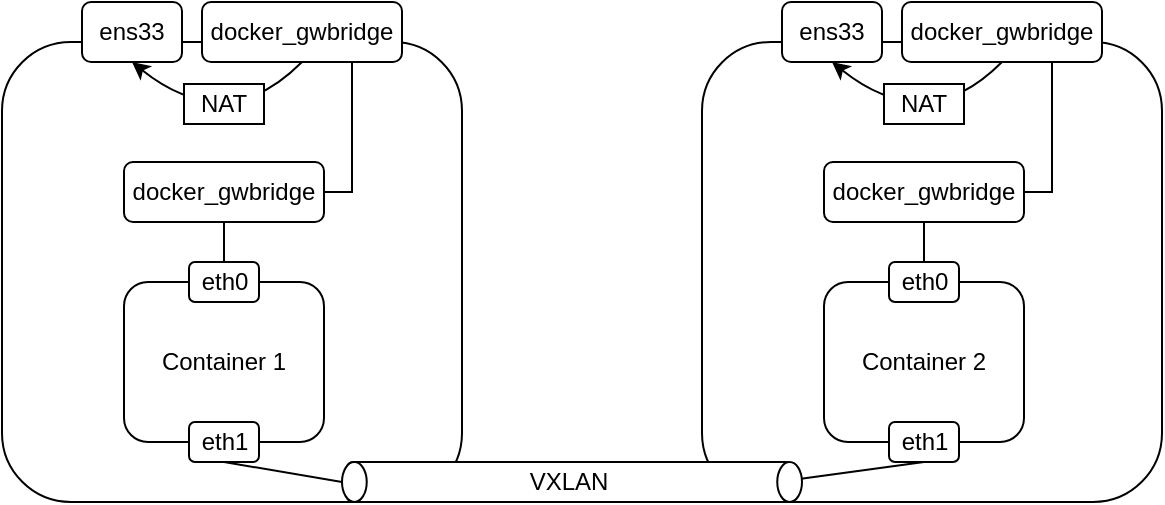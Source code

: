 <mxfile version="13.6.2" type="device"><diagram id="XajzOWbqCzwokL3XAeF0" name="第 1 页"><mxGraphModel dx="487" dy="288" grid="1" gridSize="10" guides="1" tooltips="1" connect="1" arrows="1" fold="1" page="1" pageScale="1" pageWidth="827" pageHeight="1169" math="0" shadow="0"><root><mxCell id="0"/><mxCell id="1" parent="0"/><mxCell id="-Uw8DjnI89lOYfRELckm-1" value="" style="rounded=1;whiteSpace=wrap;html=1;" vertex="1" parent="1"><mxGeometry x="150" y="180" width="230" height="230" as="geometry"/></mxCell><mxCell id="-Uw8DjnI89lOYfRELckm-24" style="edgeStyle=orthogonalEdgeStyle;rounded=0;orthogonalLoop=1;jettySize=auto;html=1;exitX=1;exitY=0.5;exitDx=0;exitDy=0;entryX=0.75;entryY=1;entryDx=0;entryDy=0;endArrow=none;sketch=0;" edge="1" parent="1" source="-Uw8DjnI89lOYfRELckm-2" target="-Uw8DjnI89lOYfRELckm-4"><mxGeometry relative="1" as="geometry"><Array as="points"><mxPoint x="325" y="255"/></Array></mxGeometry></mxCell><mxCell id="-Uw8DjnI89lOYfRELckm-2" value="docker_gwbridge" style="rounded=1;whiteSpace=wrap;html=1;" vertex="1" parent="1"><mxGeometry x="211" y="240" width="100" height="30" as="geometry"/></mxCell><mxCell id="-Uw8DjnI89lOYfRELckm-3" value="ens33" style="rounded=1;whiteSpace=wrap;html=1;" vertex="1" parent="1"><mxGeometry x="190" y="160" width="50" height="30" as="geometry"/></mxCell><mxCell id="-Uw8DjnI89lOYfRELckm-4" value="docker_gwbridge" style="rounded=1;whiteSpace=wrap;html=1;" vertex="1" parent="1"><mxGeometry x="250" y="160" width="100" height="30" as="geometry"/></mxCell><mxCell id="-Uw8DjnI89lOYfRELckm-5" value="" style="curved=1;endArrow=classic;html=1;entryX=0.5;entryY=1;entryDx=0;entryDy=0;exitX=0.5;exitY=1;exitDx=0;exitDy=0;" edge="1" parent="1" source="-Uw8DjnI89lOYfRELckm-4" target="-Uw8DjnI89lOYfRELckm-3"><mxGeometry width="50" height="50" relative="1" as="geometry"><mxPoint x="390" y="290" as="sourcePoint"/><mxPoint x="440" y="240" as="targetPoint"/><Array as="points"><mxPoint x="280" y="210"/><mxPoint x="240" y="210"/></Array></mxGeometry></mxCell><mxCell id="-Uw8DjnI89lOYfRELckm-6" value="NAT" style="rounded=0;whiteSpace=wrap;html=1;" vertex="1" parent="1"><mxGeometry x="241" y="201" width="40" height="20" as="geometry"/></mxCell><mxCell id="-Uw8DjnI89lOYfRELckm-8" value="Container 1" style="rounded=1;whiteSpace=wrap;html=1;" vertex="1" parent="1"><mxGeometry x="211" y="300" width="100" height="80" as="geometry"/></mxCell><mxCell id="-Uw8DjnI89lOYfRELckm-21" value="" style="edgeStyle=orthogonalEdgeStyle;rounded=0;orthogonalLoop=1;jettySize=auto;html=1;endArrow=none;" edge="1" parent="1" source="-Uw8DjnI89lOYfRELckm-9"><mxGeometry relative="1" as="geometry"><mxPoint x="261" y="270" as="targetPoint"/></mxGeometry></mxCell><mxCell id="-Uw8DjnI89lOYfRELckm-9" value="eth0" style="rounded=1;whiteSpace=wrap;html=1;" vertex="1" parent="1"><mxGeometry x="243.5" y="290" width="35" height="20" as="geometry"/></mxCell><mxCell id="-Uw8DjnI89lOYfRELckm-10" value="eth1" style="rounded=1;whiteSpace=wrap;html=1;" vertex="1" parent="1"><mxGeometry x="243.5" y="370" width="35" height="20" as="geometry"/></mxCell><mxCell id="-Uw8DjnI89lOYfRELckm-25" value="" style="rounded=1;whiteSpace=wrap;html=1;" vertex="1" parent="1"><mxGeometry x="500" y="180" width="230" height="230" as="geometry"/></mxCell><mxCell id="-Uw8DjnI89lOYfRELckm-26" style="edgeStyle=orthogonalEdgeStyle;rounded=0;orthogonalLoop=1;jettySize=auto;html=1;exitX=1;exitY=0.5;exitDx=0;exitDy=0;entryX=0.75;entryY=1;entryDx=0;entryDy=0;endArrow=none;sketch=0;" edge="1" source="-Uw8DjnI89lOYfRELckm-27" target="-Uw8DjnI89lOYfRELckm-29" parent="1"><mxGeometry relative="1" as="geometry"><Array as="points"><mxPoint x="675" y="255"/></Array></mxGeometry></mxCell><mxCell id="-Uw8DjnI89lOYfRELckm-27" value="docker_gwbridge" style="rounded=1;whiteSpace=wrap;html=1;" vertex="1" parent="1"><mxGeometry x="561" y="240" width="100" height="30" as="geometry"/></mxCell><mxCell id="-Uw8DjnI89lOYfRELckm-28" value="ens33" style="rounded=1;whiteSpace=wrap;html=1;" vertex="1" parent="1"><mxGeometry x="540" y="160" width="50" height="30" as="geometry"/></mxCell><mxCell id="-Uw8DjnI89lOYfRELckm-29" value="docker_gwbridge" style="rounded=1;whiteSpace=wrap;html=1;" vertex="1" parent="1"><mxGeometry x="600" y="160" width="100" height="30" as="geometry"/></mxCell><mxCell id="-Uw8DjnI89lOYfRELckm-30" value="" style="curved=1;endArrow=classic;html=1;entryX=0.5;entryY=1;entryDx=0;entryDy=0;exitX=0.5;exitY=1;exitDx=0;exitDy=0;" edge="1" source="-Uw8DjnI89lOYfRELckm-29" target="-Uw8DjnI89lOYfRELckm-28" parent="1"><mxGeometry width="50" height="50" relative="1" as="geometry"><mxPoint x="740" y="290" as="sourcePoint"/><mxPoint x="790" y="240" as="targetPoint"/><Array as="points"><mxPoint x="630" y="210"/><mxPoint x="590" y="210"/></Array></mxGeometry></mxCell><mxCell id="-Uw8DjnI89lOYfRELckm-31" value="NAT" style="rounded=0;whiteSpace=wrap;html=1;" vertex="1" parent="1"><mxGeometry x="591" y="201" width="40" height="20" as="geometry"/></mxCell><mxCell id="-Uw8DjnI89lOYfRELckm-32" value="Container 2" style="rounded=1;whiteSpace=wrap;html=1;" vertex="1" parent="1"><mxGeometry x="561" y="300" width="100" height="80" as="geometry"/></mxCell><mxCell id="-Uw8DjnI89lOYfRELckm-33" value="" style="edgeStyle=orthogonalEdgeStyle;rounded=0;orthogonalLoop=1;jettySize=auto;html=1;endArrow=none;" edge="1" source="-Uw8DjnI89lOYfRELckm-34" parent="1"><mxGeometry relative="1" as="geometry"><mxPoint x="611" y="270" as="targetPoint"/></mxGeometry></mxCell><mxCell id="-Uw8DjnI89lOYfRELckm-34" value="eth0" style="rounded=1;whiteSpace=wrap;html=1;" vertex="1" parent="1"><mxGeometry x="593.5" y="290" width="35" height="20" as="geometry"/></mxCell><mxCell id="-Uw8DjnI89lOYfRELckm-35" value="eth1" style="rounded=1;whiteSpace=wrap;html=1;" vertex="1" parent="1"><mxGeometry x="593.5" y="370" width="35" height="20" as="geometry"/></mxCell><mxCell id="-Uw8DjnI89lOYfRELckm-59" value="" style="endArrow=none;html=1;strokeWidth=1;entryX=0.5;entryY=1;entryDx=0;entryDy=0;exitX=0;exitY=0.5;exitDx=0;exitDy=0;" edge="1" parent="1" source="-Uw8DjnI89lOYfRELckm-47" target="-Uw8DjnI89lOYfRELckm-10"><mxGeometry width="50" height="50" relative="1" as="geometry"><mxPoint x="430" y="340" as="sourcePoint"/><mxPoint x="480" y="290" as="targetPoint"/></mxGeometry></mxCell><mxCell id="-Uw8DjnI89lOYfRELckm-60" value="" style="endArrow=none;html=1;strokeWidth=1;entryX=0;entryY=0.5;entryDx=0;entryDy=0;exitX=0.5;exitY=1;exitDx=0;exitDy=0;" edge="1" parent="1" source="-Uw8DjnI89lOYfRELckm-35" target="-Uw8DjnI89lOYfRELckm-48"><mxGeometry width="50" height="50" relative="1" as="geometry"><mxPoint x="330.0" y="410" as="sourcePoint"/><mxPoint x="271.0" y="400" as="targetPoint"/></mxGeometry></mxCell><mxCell id="-Uw8DjnI89lOYfRELckm-49" value="" style="group" vertex="1" connectable="0" parent="1"><mxGeometry x="320" y="390" width="230" height="20" as="geometry"/></mxCell><mxCell id="-Uw8DjnI89lOYfRELckm-46" value="VXLAN" style="rounded=1;whiteSpace=wrap;html=1;" vertex="1" parent="-Uw8DjnI89lOYfRELckm-49"><mxGeometry x="2.473" width="222.581" height="20" as="geometry"/></mxCell><mxCell id="-Uw8DjnI89lOYfRELckm-48" value="" style="ellipse;whiteSpace=wrap;html=1;" vertex="1" parent="-Uw8DjnI89lOYfRELckm-49"><mxGeometry x="217.634" width="12.366" height="20" as="geometry"/></mxCell><mxCell id="-Uw8DjnI89lOYfRELckm-47" value="" style="ellipse;whiteSpace=wrap;html=1;" vertex="1" parent="-Uw8DjnI89lOYfRELckm-49"><mxGeometry width="12.366" height="20" as="geometry"/></mxCell></root></mxGraphModel></diagram></mxfile>